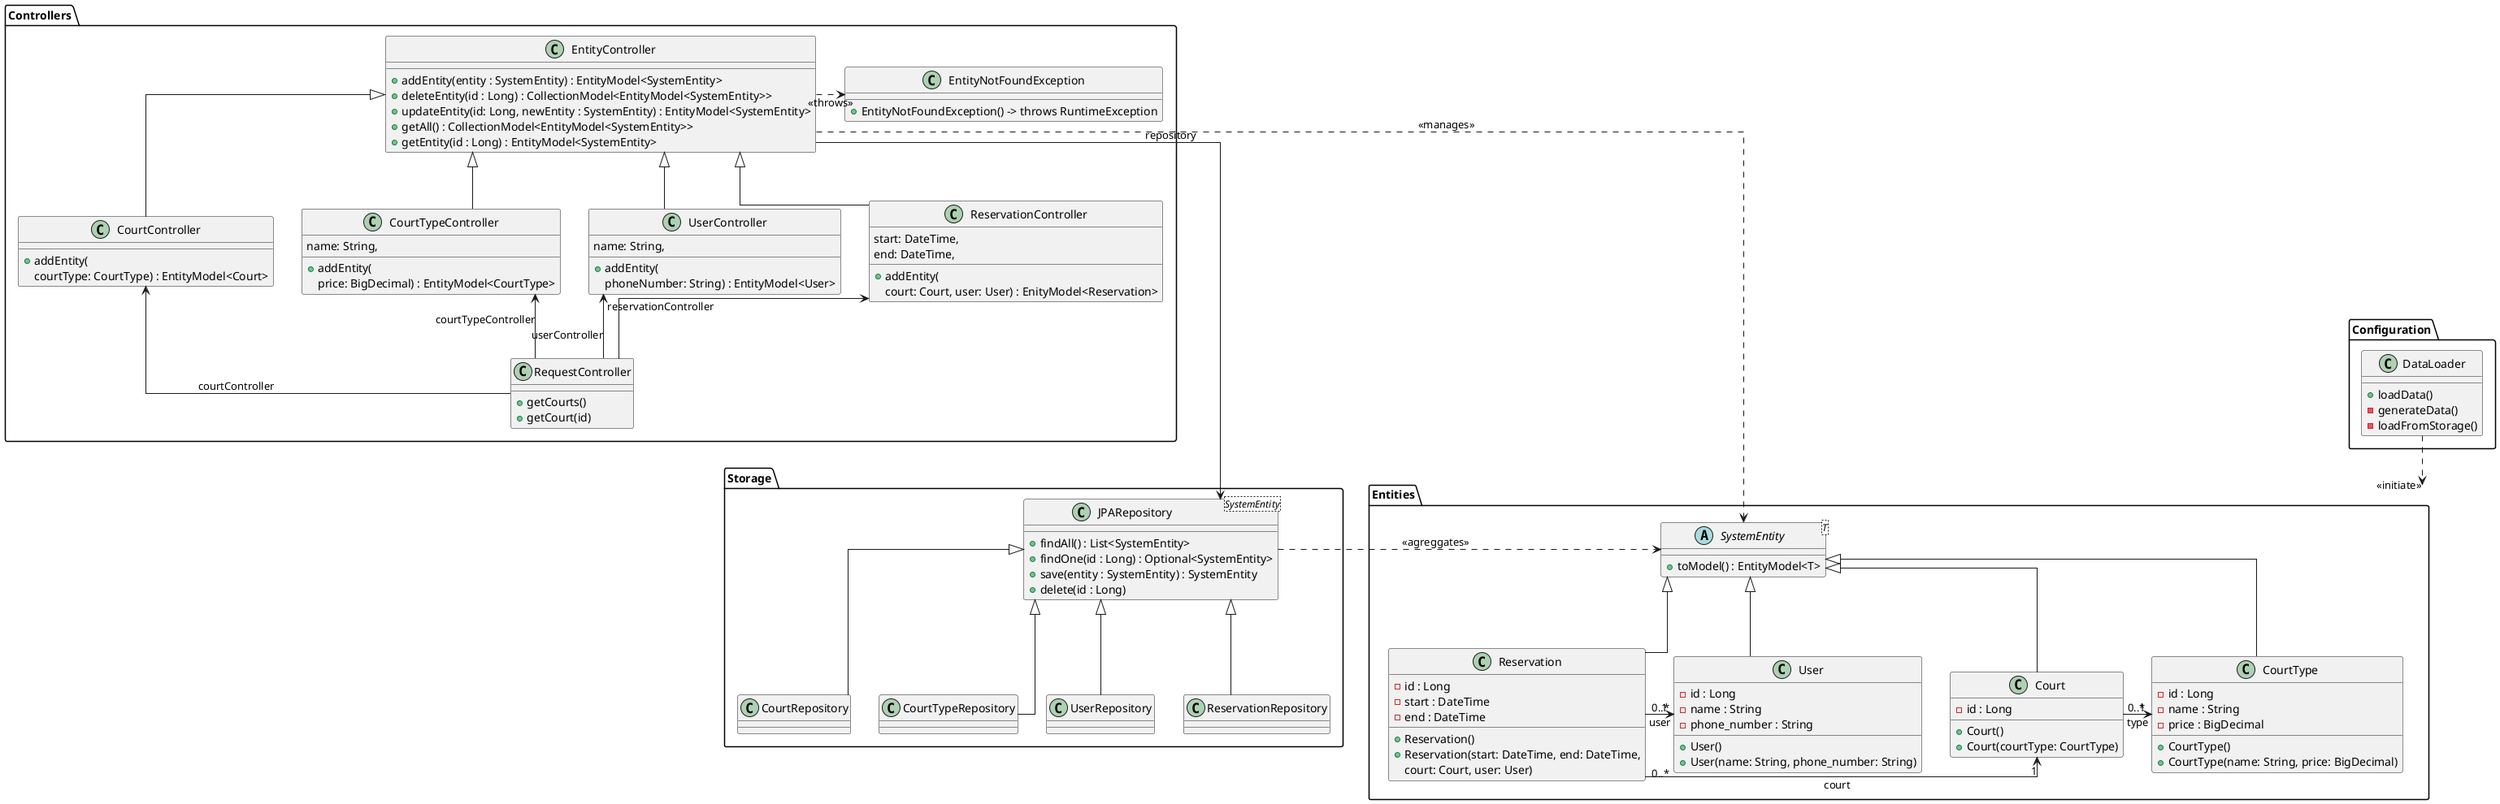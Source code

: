 @startuml
skinparam linetype ortho

package Entities {
    abstract class SystemEntity<T>{
        + toModel() : EntityModel<T>
    }

    class Court extends SystemEntity{
        - id : Long
        + Court()
        + Court(courtType: CourtType)
    }

    Court "0..*"-r->"1" CourtType : type

    class CourtType extends SystemEntity{
        - id : Long
        - name : String
        - price : BigDecimal
        + CourtType()
        + CourtType(name: String, price: BigDecimal)
    }

    class User extends SystemEntity {
        - id : Long
        - name : String
        - phone_number : String
        + User()
        + User(name: String, phone_number: String)
    }

    class Reservation extends SystemEntity {
        - id : Long
        - start : DateTime
        - end : DateTime
        + Reservation()
        + Reservation(start: DateTime, end: DateTime, 
        court: Court, user: User)
    }
    Reservation "0..*"-r->"1" Court : court
    Reservation "0..*"-r->"1" User : user
}

package Storage {

    class JPARepository<SystemEntity> {

        + findAll() : List<SystemEntity>
        + findOne(id : Long) : Optional<SystemEntity>
        + save(entity : SystemEntity) : SystemEntity
        + delete(id : Long)
    }

    JPARepository .r.> SystemEntity : <<agreggates>>

    class CourtRepository extends JPARepository{}

    class CourtTypeRepository extends JPARepository{}

    class UserRepository extends JPARepository{}

    class ReservationRepository extends JPARepository {}
}

package Controllers {

    class EntityController {
        + addEntity(entity : SystemEntity) : EntityModel<SystemEntity>
        + deleteEntity(id : Long) : CollectionModel<EntityModel<SystemEntity>>
        + updateEntity(id: Long, newEntity : SystemEntity) : EntityModel<SystemEntity>
        + getAll() : CollectionModel<EntityModel<SystemEntity>>
        + getEntity(id : Long) : EntityModel<SystemEntity>
    }
    EntityController ----> JPARepository : repository
    EntityController ..> SystemEntity : <<manages>>

    class CourtController extends EntityController{
        + addEntity(
            courtType: CourtType) : EntityModel<Court>

    }

    class CourtTypeController extends EntityController{
        + addEntity(
            name: String, 
            price: BigDecimal) : EntityModel<CourtType>
    }

    class UserController extends EntityController {
        + addEntity(
            name: String, 
            phoneNumber: String) : EntityModel<User>
    }

    class ReservationController extends EntityController {
        + addEntity(
            start: DateTime, 
            end: DateTime, 
            court: Court, user: User) : EnityModel<Reservation>
    }

    class RequestController {
        + getCourts()
        + getCourt(id)
    }

    CourtController <-- RequestController : courtController
    CourtTypeController <-- RequestController : courtTypeController
    UserController <-- RequestController : userController
    ReservationController <-- RequestController : reservationController

    class EntityNotFoundException {
        + EntityNotFoundException() -> throws RuntimeException
    }
    EntityController .r.> EntityNotFoundException : <<throws>>
    

    'CourtController ..> Court : <<manages>>
    'CourtTypeController ..> CourtType : <<manages>>
}

package Configuration{

    class DataLoader {
        + loadData()
        - generateData()
        - loadFromStorage()
    }

    DataLoader ..> Entities : <<initiate>>

}





@enduml